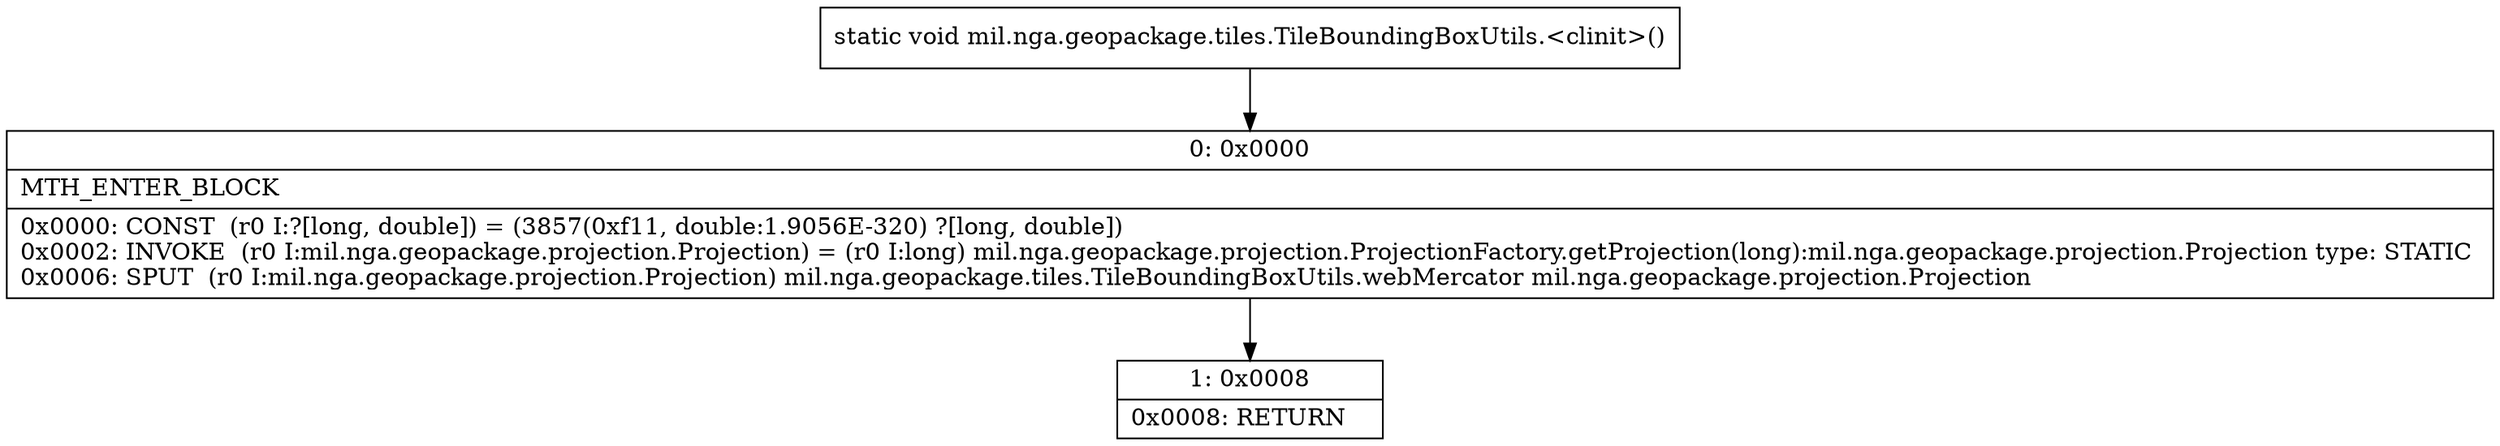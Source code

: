 digraph "CFG formil.nga.geopackage.tiles.TileBoundingBoxUtils.\<clinit\>()V" {
Node_0 [shape=record,label="{0\:\ 0x0000|MTH_ENTER_BLOCK\l|0x0000: CONST  (r0 I:?[long, double]) = (3857(0xf11, double:1.9056E\-320) ?[long, double]) \l0x0002: INVOKE  (r0 I:mil.nga.geopackage.projection.Projection) = (r0 I:long) mil.nga.geopackage.projection.ProjectionFactory.getProjection(long):mil.nga.geopackage.projection.Projection type: STATIC \l0x0006: SPUT  (r0 I:mil.nga.geopackage.projection.Projection) mil.nga.geopackage.tiles.TileBoundingBoxUtils.webMercator mil.nga.geopackage.projection.Projection \l}"];
Node_1 [shape=record,label="{1\:\ 0x0008|0x0008: RETURN   \l}"];
MethodNode[shape=record,label="{static void mil.nga.geopackage.tiles.TileBoundingBoxUtils.\<clinit\>() }"];
MethodNode -> Node_0;
Node_0 -> Node_1;
}


